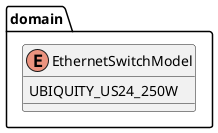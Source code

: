 @startuml EthernetSwitchModel

package domain {
    enum EthernetSwitchModel {
        UBIQUITY_US24_250W
    }
}

@enduml

